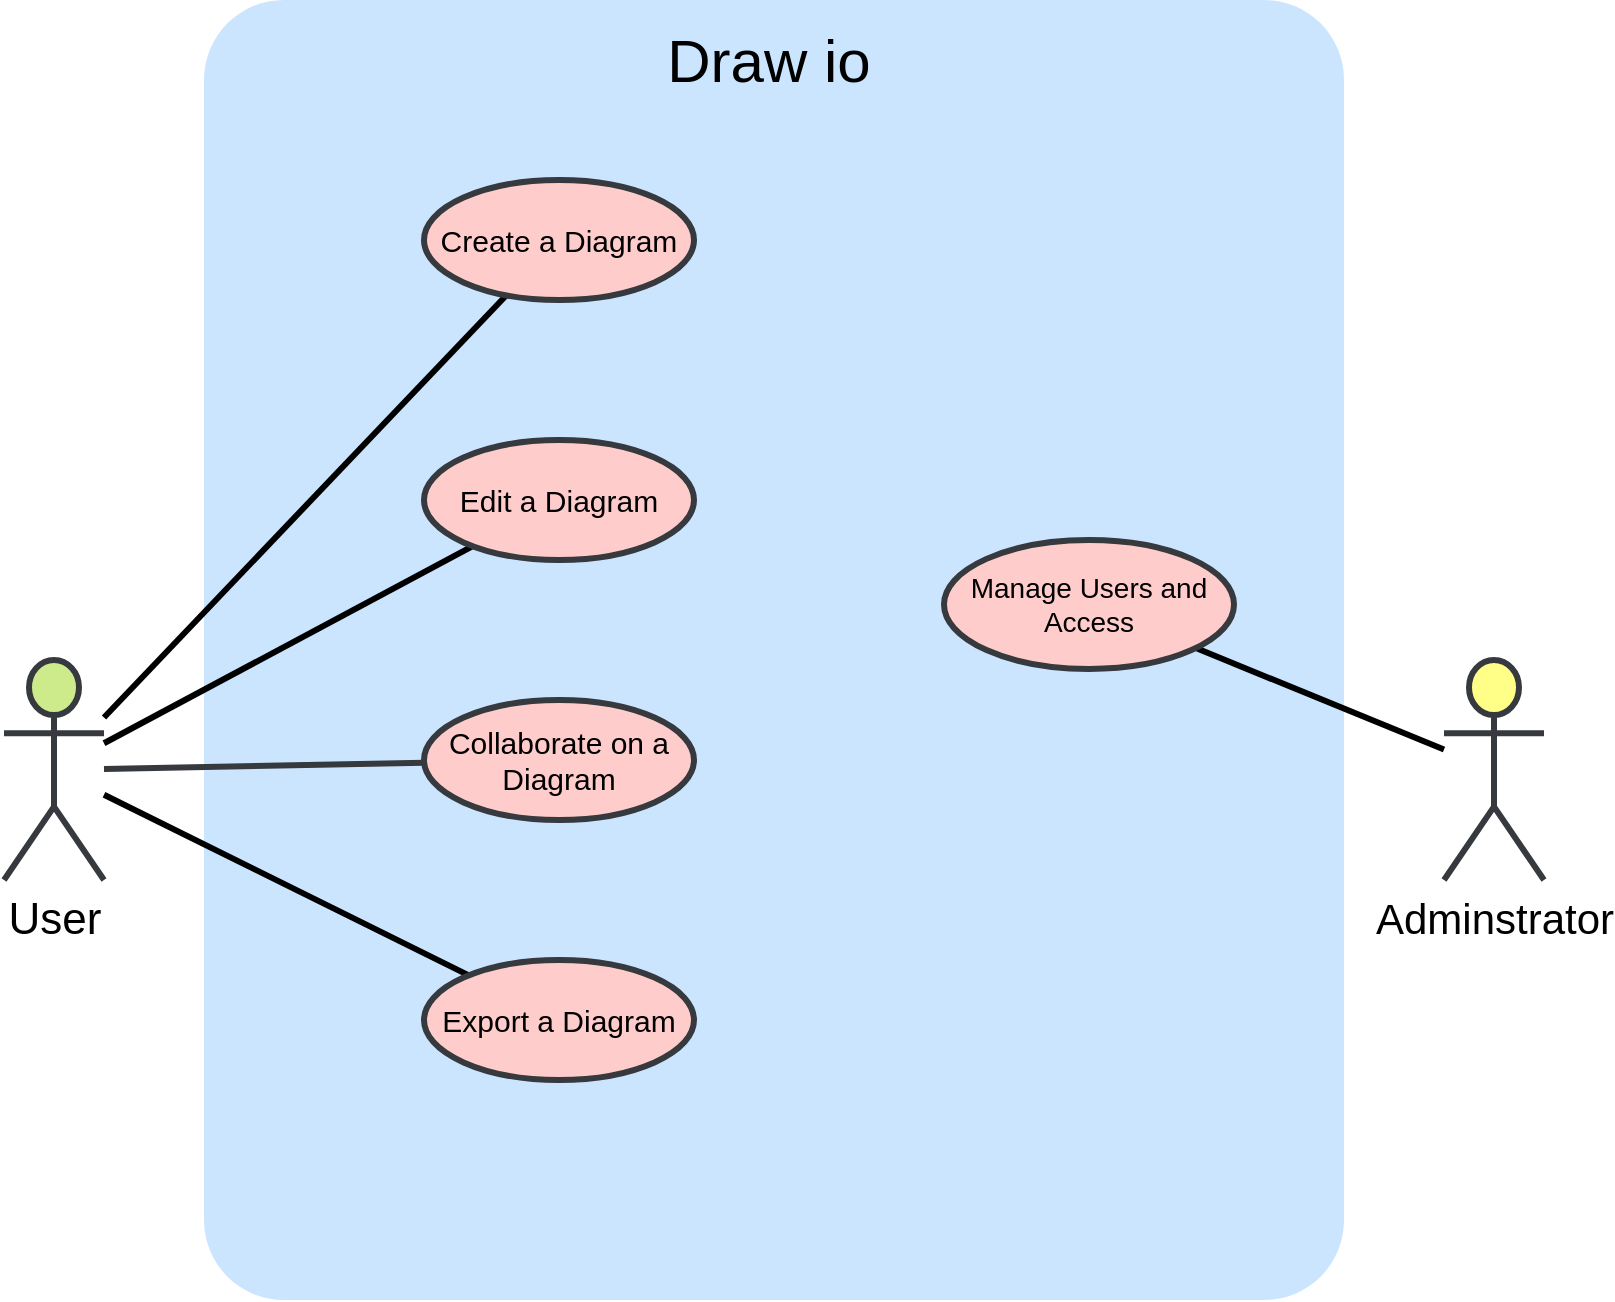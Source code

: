 <?xml version="1.0" encoding="UTF-8"?>
<!-- Do not edit this file with editors other than draw.io -->
<!DOCTYPE svg PUBLIC "-//W3C//DTD SVG 1.1//EN" "http://www.w3.org/Graphics/SVG/1.1/DTD/svg11.dtd">
<svg xmlns="http://www.w3.org/2000/svg" xmlns:xlink="http://www.w3.org/1999/xlink" version="1.1" width="806px" height="650px" viewBox="-0.5 -0.5 806 650" content="&lt;mxfile host=&quot;Electron&quot; modified=&quot;2024-03-01T11:06:42.411Z&quot; agent=&quot;Mozilla/5.0 (Windows NT 10.0; Win64; x64) AppleWebKit/537.36 (KHTML, like Gecko) draw.io/23.1.5 Chrome/120.0.61.109 Electron/28.1.0 Safari/537.36&quot; etag=&quot;mDb51_7G7-Y3V3tLdOZU&quot; version=&quot;23.1.5&quot; type=&quot;device&quot;&gt;&#10;  &lt;diagram name=&quot;Page-1&quot; id=&quot;uqqYFfvhu155vp-Wwawa&quot;&gt;&#10;    &lt;mxGraphModel dx=&quot;2049&quot; dy=&quot;1220&quot; grid=&quot;1&quot; gridSize=&quot;10&quot; guides=&quot;1&quot; tooltips=&quot;1&quot; connect=&quot;1&quot; arrows=&quot;1&quot; fold=&quot;1&quot; page=&quot;1&quot; pageScale=&quot;1&quot; pageWidth=&quot;850&quot; pageHeight=&quot;1100&quot; math=&quot;0&quot; shadow=&quot;0&quot;&gt;&#10;      &lt;root&gt;&#10;        &lt;mxCell id=&quot;0&quot; /&gt;&#10;        &lt;mxCell id=&quot;1&quot; parent=&quot;0&quot; /&gt;&#10;        &lt;mxCell id=&quot;fLNcHsMI7-LxzF56hN2e-2&quot; value=&quot;&quot; style=&quot;rounded=1;whiteSpace=wrap;html=1;fillColor=#cce5ff;strokeColor=none;strokeWidth=1;arcSize=7;&quot; vertex=&quot;1&quot; parent=&quot;1&quot;&gt;&#10;          &lt;mxGeometry x=&quot;140&quot; y=&quot;150&quot; width=&quot;570&quot; height=&quot;650&quot; as=&quot;geometry&quot; /&gt;&#10;        &lt;/mxCell&gt;&#10;        &lt;mxCell id=&quot;fLNcHsMI7-LxzF56hN2e-7&quot; style=&quot;rounded=0;orthogonalLoop=1;jettySize=auto;html=1;endArrow=none;endFill=0;strokeWidth=3;&quot; edge=&quot;1&quot; parent=&quot;1&quot; source=&quot;fLNcHsMI7-LxzF56hN2e-1&quot; target=&quot;fLNcHsMI7-LxzF56hN2e-6&quot;&gt;&#10;          &lt;mxGeometry relative=&quot;1&quot; as=&quot;geometry&quot; /&gt;&#10;        &lt;/mxCell&gt;&#10;        &lt;mxCell id=&quot;fLNcHsMI7-LxzF56hN2e-9&quot; style=&quot;rounded=0;orthogonalLoop=1;jettySize=auto;html=1;strokeWidth=3;endArrow=none;endFill=0;&quot; edge=&quot;1&quot; parent=&quot;1&quot; source=&quot;fLNcHsMI7-LxzF56hN2e-1&quot; target=&quot;fLNcHsMI7-LxzF56hN2e-8&quot;&gt;&#10;          &lt;mxGeometry relative=&quot;1&quot; as=&quot;geometry&quot; /&gt;&#10;        &lt;/mxCell&gt;&#10;        &lt;mxCell id=&quot;fLNcHsMI7-LxzF56hN2e-11&quot; style=&quot;rounded=0;orthogonalLoop=1;jettySize=auto;html=1;strokeWidth=3;fillColor=#cdeb8b;strokeColor=#36393d;endArrow=none;endFill=0;&quot; edge=&quot;1&quot; parent=&quot;1&quot; source=&quot;fLNcHsMI7-LxzF56hN2e-1&quot; target=&quot;fLNcHsMI7-LxzF56hN2e-10&quot;&gt;&#10;          &lt;mxGeometry relative=&quot;1&quot; as=&quot;geometry&quot; /&gt;&#10;        &lt;/mxCell&gt;&#10;        &lt;mxCell id=&quot;fLNcHsMI7-LxzF56hN2e-13&quot; style=&quot;rounded=0;orthogonalLoop=1;jettySize=auto;html=1;endArrow=none;endFill=0;strokeWidth=3;&quot; edge=&quot;1&quot; parent=&quot;1&quot; source=&quot;fLNcHsMI7-LxzF56hN2e-1&quot; target=&quot;fLNcHsMI7-LxzF56hN2e-12&quot;&gt;&#10;          &lt;mxGeometry relative=&quot;1&quot; as=&quot;geometry&quot; /&gt;&#10;        &lt;/mxCell&gt;&#10;        &lt;mxCell id=&quot;fLNcHsMI7-LxzF56hN2e-1&quot; value=&quot;User&quot; style=&quot;shape=umlActor;html=1;verticalLabelPosition=bottom;verticalAlign=top;align=center;fillColor=#cdeb8b;strokeColor=#36393d;strokeWidth=3;fontSize=22;&quot; vertex=&quot;1&quot; parent=&quot;1&quot;&gt;&#10;          &lt;mxGeometry x=&quot;40&quot; y=&quot;480&quot; width=&quot;50&quot; height=&quot;110&quot; as=&quot;geometry&quot; /&gt;&#10;        &lt;/mxCell&gt;&#10;        &lt;mxCell id=&quot;fLNcHsMI7-LxzF56hN2e-15&quot; style=&quot;rounded=0;orthogonalLoop=1;jettySize=auto;html=1;endArrow=none;endFill=0;strokeWidth=3;&quot; edge=&quot;1&quot; parent=&quot;1&quot; source=&quot;fLNcHsMI7-LxzF56hN2e-4&quot; target=&quot;fLNcHsMI7-LxzF56hN2e-14&quot;&gt;&#10;          &lt;mxGeometry relative=&quot;1&quot; as=&quot;geometry&quot; /&gt;&#10;        &lt;/mxCell&gt;&#10;        &lt;mxCell id=&quot;fLNcHsMI7-LxzF56hN2e-4&quot; value=&quot;Adminstrator&quot; style=&quot;shape=umlActor;html=1;verticalLabelPosition=bottom;verticalAlign=top;align=center;fillColor=#ffff88;strokeColor=#36393d;strokeWidth=3;fontSize=21;&quot; vertex=&quot;1&quot; parent=&quot;1&quot;&gt;&#10;          &lt;mxGeometry x=&quot;760&quot; y=&quot;480&quot; width=&quot;50&quot; height=&quot;110&quot; as=&quot;geometry&quot; /&gt;&#10;        &lt;/mxCell&gt;&#10;        &lt;mxCell id=&quot;fLNcHsMI7-LxzF56hN2e-5&quot; value=&quot;Draw io&quot; style=&quot;text;html=1;align=center;verticalAlign=middle;whiteSpace=wrap;rounded=1;fontSize=30;strokeColor=none;fillColor=none;glass=0;shadow=0;&quot; vertex=&quot;1&quot; parent=&quot;1&quot;&gt;&#10;          &lt;mxGeometry x=&quot;365&quot; y=&quot;160&quot; width=&quot;115&quot; height=&quot;40&quot; as=&quot;geometry&quot; /&gt;&#10;        &lt;/mxCell&gt;&#10;        &lt;mxCell id=&quot;fLNcHsMI7-LxzF56hN2e-6&quot; value=&quot;Create a Diagram&quot; style=&quot;ellipse;whiteSpace=wrap;html=1;strokeWidth=3;fillColor=#ffcccc;strokeColor=#36393d;fontSize=15;&quot; vertex=&quot;1&quot; parent=&quot;1&quot;&gt;&#10;          &lt;mxGeometry x=&quot;250&quot; y=&quot;240&quot; width=&quot;135&quot; height=&quot;60&quot; as=&quot;geometry&quot; /&gt;&#10;        &lt;/mxCell&gt;&#10;        &lt;mxCell id=&quot;fLNcHsMI7-LxzF56hN2e-8&quot; value=&quot;Edit a Diagram&quot; style=&quot;ellipse;whiteSpace=wrap;html=1;strokeWidth=3;fillColor=#ffcccc;strokeColor=#36393d;fontSize=15;&quot; vertex=&quot;1&quot; parent=&quot;1&quot;&gt;&#10;          &lt;mxGeometry x=&quot;250&quot; y=&quot;370&quot; width=&quot;135&quot; height=&quot;60&quot; as=&quot;geometry&quot; /&gt;&#10;        &lt;/mxCell&gt;&#10;        &lt;mxCell id=&quot;fLNcHsMI7-LxzF56hN2e-10&quot; value=&quot;Collaborate on a Diagram&quot; style=&quot;ellipse;whiteSpace=wrap;html=1;strokeWidth=3;fillColor=#ffcccc;strokeColor=#36393d;fontSize=15;&quot; vertex=&quot;1&quot; parent=&quot;1&quot;&gt;&#10;          &lt;mxGeometry x=&quot;250&quot; y=&quot;500&quot; width=&quot;135&quot; height=&quot;60&quot; as=&quot;geometry&quot; /&gt;&#10;        &lt;/mxCell&gt;&#10;        &lt;mxCell id=&quot;fLNcHsMI7-LxzF56hN2e-12&quot; value=&quot;Export a Diagram&quot; style=&quot;ellipse;whiteSpace=wrap;html=1;strokeWidth=3;fillColor=#ffcccc;strokeColor=#36393d;fontSize=15;&quot; vertex=&quot;1&quot; parent=&quot;1&quot;&gt;&#10;          &lt;mxGeometry x=&quot;250&quot; y=&quot;630&quot; width=&quot;135&quot; height=&quot;60&quot; as=&quot;geometry&quot; /&gt;&#10;        &lt;/mxCell&gt;&#10;        &lt;mxCell id=&quot;fLNcHsMI7-LxzF56hN2e-14&quot; value=&quot;Manage Users and Access&quot; style=&quot;ellipse;whiteSpace=wrap;html=1;strokeWidth=3;fillColor=#ffcccc;strokeColor=#36393d;fontSize=14;verticalAlign=middle;&quot; vertex=&quot;1&quot; parent=&quot;1&quot;&gt;&#10;          &lt;mxGeometry x=&quot;510&quot; y=&quot;420&quot; width=&quot;145&quot; height=&quot;64.44&quot; as=&quot;geometry&quot; /&gt;&#10;        &lt;/mxCell&gt;&#10;      &lt;/root&gt;&#10;    &lt;/mxGraphModel&gt;&#10;  &lt;/diagram&gt;&#10;&lt;/mxfile&gt;&#10;"><defs/><g><rect x="101" y="0" width="570" height="650" rx="39.9" ry="39.9" fill="#cce5ff" stroke="none" pointer-events="all"/><path d="M 51 358.77 L 252.21 147.63" fill="none" stroke="rgb(0, 0, 0)" stroke-width="3" stroke-miterlimit="10" pointer-events="stroke"/><path d="M 51 371.63 L 235.32 273.06" fill="none" stroke="rgb(0, 0, 0)" stroke-width="3" stroke-miterlimit="10" pointer-events="stroke"/><path d="M 51 384.48 L 211.05 381.15" fill="none" stroke="#36393d" stroke-width="3" stroke-miterlimit="10" pointer-events="stroke"/><path d="M 51 397.38 L 233.37 487.69" fill="none" stroke="rgb(0, 0, 0)" stroke-width="3" stroke-miterlimit="10" pointer-events="stroke"/><ellipse cx="26" cy="343.75" rx="12.5" ry="13.75" fill="#cdeb8b" stroke="#36393d" stroke-width="3" pointer-events="all"/><path d="M 26 357.5 L 26 403.33 M 26 366.67 L 1 366.67 M 26 366.67 L 51 366.67 M 26 403.33 L 1 440 M 26 403.33 L 51 440" fill="none" stroke="#36393d" stroke-width="3" stroke-miterlimit="10" pointer-events="all"/><g transform="translate(-0.5 -0.5)"><switch><foreignObject pointer-events="none" width="100%" height="100%" requiredFeatures="http://www.w3.org/TR/SVG11/feature#Extensibility" style="overflow: visible; text-align: left;"><div xmlns="http://www.w3.org/1999/xhtml" style="display: flex; align-items: unsafe flex-start; justify-content: unsafe center; width: 1px; height: 1px; padding-top: 447px; margin-left: 26px;"><div data-drawio-colors="color: rgb(0, 0, 0); " style="box-sizing: border-box; font-size: 0px; text-align: center;"><div style="display: inline-block; font-size: 22px; font-family: Helvetica; color: rgb(0, 0, 0); line-height: 1.2; pointer-events: all; white-space: nowrap;">User</div></div></div></foreignObject><text x="26" y="469" fill="rgb(0, 0, 0)" font-family="Helvetica" font-size="22px" text-anchor="middle">User</text></switch></g><path d="M 721 374.74 L 597.13 323.9" fill="none" stroke="rgb(0, 0, 0)" stroke-width="3" stroke-miterlimit="10" pointer-events="stroke"/><ellipse cx="746" cy="343.75" rx="12.5" ry="13.75" fill="#ffff88" stroke="#36393d" stroke-width="3" pointer-events="all"/><path d="M 746 357.5 L 746 403.33 M 746 366.67 L 721 366.67 M 746 366.67 L 771 366.67 M 746 403.33 L 721 440 M 746 403.33 L 771 440" fill="none" stroke="#36393d" stroke-width="3" stroke-miterlimit="10" pointer-events="all"/><g transform="translate(-0.5 -0.5)"><switch><foreignObject pointer-events="none" width="100%" height="100%" requiredFeatures="http://www.w3.org/TR/SVG11/feature#Extensibility" style="overflow: visible; text-align: left;"><div xmlns="http://www.w3.org/1999/xhtml" style="display: flex; align-items: unsafe flex-start; justify-content: unsafe center; width: 1px; height: 1px; padding-top: 447px; margin-left: 746px;"><div data-drawio-colors="color: rgb(0, 0, 0); " style="box-sizing: border-box; font-size: 0px; text-align: center;"><div style="display: inline-block; font-size: 21px; font-family: Helvetica; color: rgb(0, 0, 0); line-height: 1.2; pointer-events: all; white-space: nowrap;">Adminstrator</div></div></div></foreignObject><text x="746" y="468" fill="rgb(0, 0, 0)" font-family="Helvetica" font-size="21px" text-anchor="middle">Admin...</text></switch></g><rect x="326" y="10" width="115" height="40" rx="6" ry="6" fill="none" stroke="none" pointer-events="all"/><g transform="translate(-0.5 -0.5)"><switch><foreignObject pointer-events="none" width="100%" height="100%" requiredFeatures="http://www.w3.org/TR/SVG11/feature#Extensibility" style="overflow: visible; text-align: left;"><div xmlns="http://www.w3.org/1999/xhtml" style="display: flex; align-items: unsafe center; justify-content: unsafe center; width: 113px; height: 1px; padding-top: 30px; margin-left: 327px;"><div data-drawio-colors="color: rgb(0, 0, 0); " style="box-sizing: border-box; font-size: 0px; text-align: center;"><div style="display: inline-block; font-size: 30px; font-family: Helvetica; color: rgb(0, 0, 0); line-height: 1.2; pointer-events: all; white-space: normal; overflow-wrap: normal;">Draw io</div></div></div></foreignObject><text x="384" y="39" fill="rgb(0, 0, 0)" font-family="Helvetica" font-size="30px" text-anchor="middle">Draw io</text></switch></g><ellipse cx="278.5" cy="120" rx="67.5" ry="30.0" fill="#ffcccc" stroke="#36393d" stroke-width="3" pointer-events="all"/><g transform="translate(-0.5 -0.5)"><switch><foreignObject pointer-events="none" width="100%" height="100%" requiredFeatures="http://www.w3.org/TR/SVG11/feature#Extensibility" style="overflow: visible; text-align: left;"><div xmlns="http://www.w3.org/1999/xhtml" style="display: flex; align-items: unsafe center; justify-content: unsafe center; width: 133px; height: 1px; padding-top: 120px; margin-left: 212px;"><div data-drawio-colors="color: rgb(0, 0, 0); " style="box-sizing: border-box; font-size: 0px; text-align: center;"><div style="display: inline-block; font-size: 15px; font-family: Helvetica; color: rgb(0, 0, 0); line-height: 1.2; pointer-events: all; white-space: normal; overflow-wrap: normal;">Create a Diagram</div></div></div></foreignObject><text x="279" y="125" fill="rgb(0, 0, 0)" font-family="Helvetica" font-size="15px" text-anchor="middle">Create a Diagram</text></switch></g><ellipse cx="278.5" cy="250" rx="67.5" ry="30.0" fill="#ffcccc" stroke="#36393d" stroke-width="3" pointer-events="all"/><g transform="translate(-0.5 -0.5)"><switch><foreignObject pointer-events="none" width="100%" height="100%" requiredFeatures="http://www.w3.org/TR/SVG11/feature#Extensibility" style="overflow: visible; text-align: left;"><div xmlns="http://www.w3.org/1999/xhtml" style="display: flex; align-items: unsafe center; justify-content: unsafe center; width: 133px; height: 1px; padding-top: 250px; margin-left: 212px;"><div data-drawio-colors="color: rgb(0, 0, 0); " style="box-sizing: border-box; font-size: 0px; text-align: center;"><div style="display: inline-block; font-size: 15px; font-family: Helvetica; color: rgb(0, 0, 0); line-height: 1.2; pointer-events: all; white-space: normal; overflow-wrap: normal;">Edit a Diagram</div></div></div></foreignObject><text x="279" y="255" fill="rgb(0, 0, 0)" font-family="Helvetica" font-size="15px" text-anchor="middle">Edit a Diagram</text></switch></g><ellipse cx="278.5" cy="380" rx="67.5" ry="30.0" fill="#ffcccc" stroke="#36393d" stroke-width="3" pointer-events="all"/><g transform="translate(-0.5 -0.5)"><switch><foreignObject pointer-events="none" width="100%" height="100%" requiredFeatures="http://www.w3.org/TR/SVG11/feature#Extensibility" style="overflow: visible; text-align: left;"><div xmlns="http://www.w3.org/1999/xhtml" style="display: flex; align-items: unsafe center; justify-content: unsafe center; width: 133px; height: 1px; padding-top: 380px; margin-left: 212px;"><div data-drawio-colors="color: rgb(0, 0, 0); " style="box-sizing: border-box; font-size: 0px; text-align: center;"><div style="display: inline-block; font-size: 15px; font-family: Helvetica; color: rgb(0, 0, 0); line-height: 1.2; pointer-events: all; white-space: normal; overflow-wrap: normal;">Collaborate on a Diagram</div></div></div></foreignObject><text x="279" y="385" fill="rgb(0, 0, 0)" font-family="Helvetica" font-size="15px" text-anchor="middle">Collaborate on a D...</text></switch></g><ellipse cx="278.5" cy="510" rx="67.5" ry="30.0" fill="#ffcccc" stroke="#36393d" stroke-width="3" pointer-events="all"/><g transform="translate(-0.5 -0.5)"><switch><foreignObject pointer-events="none" width="100%" height="100%" requiredFeatures="http://www.w3.org/TR/SVG11/feature#Extensibility" style="overflow: visible; text-align: left;"><div xmlns="http://www.w3.org/1999/xhtml" style="display: flex; align-items: unsafe center; justify-content: unsafe center; width: 133px; height: 1px; padding-top: 510px; margin-left: 212px;"><div data-drawio-colors="color: rgb(0, 0, 0); " style="box-sizing: border-box; font-size: 0px; text-align: center;"><div style="display: inline-block; font-size: 15px; font-family: Helvetica; color: rgb(0, 0, 0); line-height: 1.2; pointer-events: all; white-space: normal; overflow-wrap: normal;">Export a Diagram</div></div></div></foreignObject><text x="279" y="515" fill="rgb(0, 0, 0)" font-family="Helvetica" font-size="15px" text-anchor="middle">Export a Diagram</text></switch></g><ellipse cx="543.5" cy="302.22" rx="72.5" ry="32.22" fill="#ffcccc" stroke="#36393d" stroke-width="3" pointer-events="all"/><g transform="translate(-0.5 -0.5)"><switch><foreignObject pointer-events="none" width="100%" height="100%" requiredFeatures="http://www.w3.org/TR/SVG11/feature#Extensibility" style="overflow: visible; text-align: left;"><div xmlns="http://www.w3.org/1999/xhtml" style="display: flex; align-items: unsafe center; justify-content: unsafe center; width: 143px; height: 1px; padding-top: 302px; margin-left: 472px;"><div data-drawio-colors="color: rgb(0, 0, 0); " style="box-sizing: border-box; font-size: 0px; text-align: center;"><div style="display: inline-block; font-size: 14px; font-family: Helvetica; color: rgb(0, 0, 0); line-height: 1.2; pointer-events: all; white-space: normal; overflow-wrap: normal;">Manage Users and Access</div></div></div></foreignObject><text x="544" y="306" fill="rgb(0, 0, 0)" font-family="Helvetica" font-size="14px" text-anchor="middle">Manage Users and Acce...</text></switch></g></g><switch><g requiredFeatures="http://www.w3.org/TR/SVG11/feature#Extensibility"/><a transform="translate(0,-5)" xlink:href="https://www.drawio.com/doc/faq/svg-export-text-problems" target="_blank"><text text-anchor="middle" font-size="10px" x="50%" y="100%">Text is not SVG - cannot display</text></a></switch></svg>